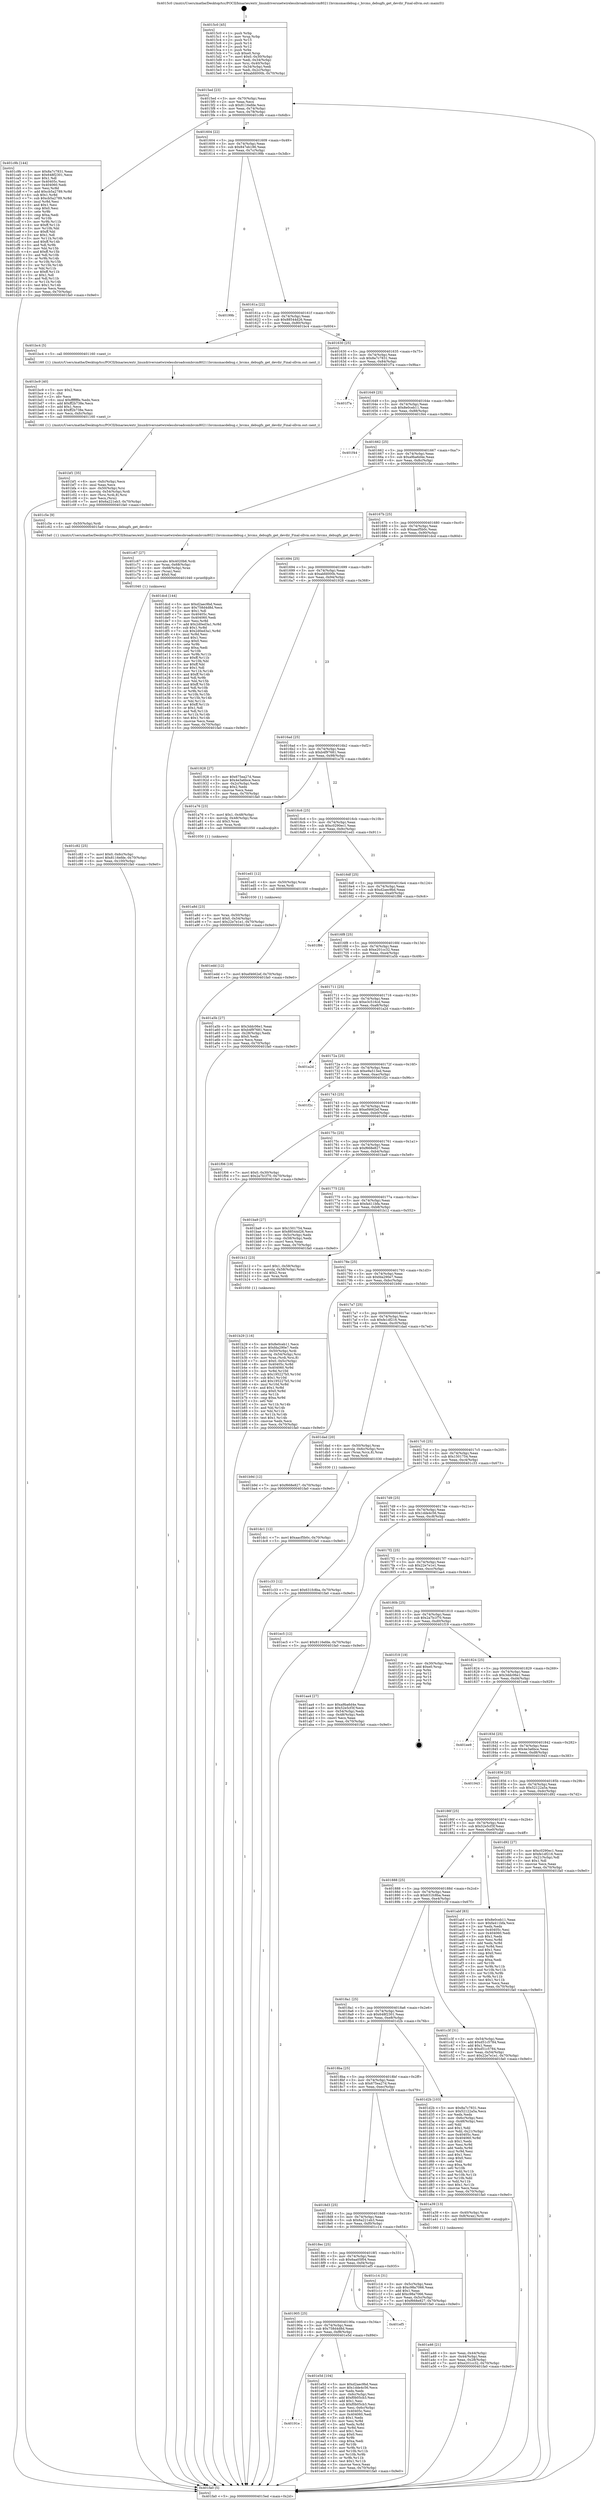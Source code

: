 digraph "0x4015c0" {
  label = "0x4015c0 (/mnt/c/Users/mathe/Desktop/tcc/POCII/binaries/extr_linuxdriversnetwirelessbroadcombrcm80211brcmsmacdebug.c_brcms_debugfs_get_devdir_Final-ollvm.out::main(0))"
  labelloc = "t"
  node[shape=record]

  Entry [label="",width=0.3,height=0.3,shape=circle,fillcolor=black,style=filled]
  "0x4015ed" [label="{
     0x4015ed [23]\l
     | [instrs]\l
     &nbsp;&nbsp;0x4015ed \<+3\>: mov -0x70(%rbp),%eax\l
     &nbsp;&nbsp;0x4015f0 \<+2\>: mov %eax,%ecx\l
     &nbsp;&nbsp;0x4015f2 \<+6\>: sub $0x8116efde,%ecx\l
     &nbsp;&nbsp;0x4015f8 \<+3\>: mov %eax,-0x74(%rbp)\l
     &nbsp;&nbsp;0x4015fb \<+3\>: mov %ecx,-0x78(%rbp)\l
     &nbsp;&nbsp;0x4015fe \<+6\>: je 0000000000401c9b \<main+0x6db\>\l
  }"]
  "0x401c9b" [label="{
     0x401c9b [144]\l
     | [instrs]\l
     &nbsp;&nbsp;0x401c9b \<+5\>: mov $0x8a7c7831,%eax\l
     &nbsp;&nbsp;0x401ca0 \<+5\>: mov $0x648f2301,%ecx\l
     &nbsp;&nbsp;0x401ca5 \<+2\>: mov $0x1,%dl\l
     &nbsp;&nbsp;0x401ca7 \<+7\>: mov 0x40405c,%esi\l
     &nbsp;&nbsp;0x401cae \<+7\>: mov 0x404060,%edi\l
     &nbsp;&nbsp;0x401cb5 \<+3\>: mov %esi,%r8d\l
     &nbsp;&nbsp;0x401cb8 \<+7\>: add $0xcb5a2789,%r8d\l
     &nbsp;&nbsp;0x401cbf \<+4\>: sub $0x1,%r8d\l
     &nbsp;&nbsp;0x401cc3 \<+7\>: sub $0xcb5a2789,%r8d\l
     &nbsp;&nbsp;0x401cca \<+4\>: imul %r8d,%esi\l
     &nbsp;&nbsp;0x401cce \<+3\>: and $0x1,%esi\l
     &nbsp;&nbsp;0x401cd1 \<+3\>: cmp $0x0,%esi\l
     &nbsp;&nbsp;0x401cd4 \<+4\>: sete %r9b\l
     &nbsp;&nbsp;0x401cd8 \<+3\>: cmp $0xa,%edi\l
     &nbsp;&nbsp;0x401cdb \<+4\>: setl %r10b\l
     &nbsp;&nbsp;0x401cdf \<+3\>: mov %r9b,%r11b\l
     &nbsp;&nbsp;0x401ce2 \<+4\>: xor $0xff,%r11b\l
     &nbsp;&nbsp;0x401ce6 \<+3\>: mov %r10b,%bl\l
     &nbsp;&nbsp;0x401ce9 \<+3\>: xor $0xff,%bl\l
     &nbsp;&nbsp;0x401cec \<+3\>: xor $0x1,%dl\l
     &nbsp;&nbsp;0x401cef \<+3\>: mov %r11b,%r14b\l
     &nbsp;&nbsp;0x401cf2 \<+4\>: and $0xff,%r14b\l
     &nbsp;&nbsp;0x401cf6 \<+3\>: and %dl,%r9b\l
     &nbsp;&nbsp;0x401cf9 \<+3\>: mov %bl,%r15b\l
     &nbsp;&nbsp;0x401cfc \<+4\>: and $0xff,%r15b\l
     &nbsp;&nbsp;0x401d00 \<+3\>: and %dl,%r10b\l
     &nbsp;&nbsp;0x401d03 \<+3\>: or %r9b,%r14b\l
     &nbsp;&nbsp;0x401d06 \<+3\>: or %r10b,%r15b\l
     &nbsp;&nbsp;0x401d09 \<+3\>: xor %r15b,%r14b\l
     &nbsp;&nbsp;0x401d0c \<+3\>: or %bl,%r11b\l
     &nbsp;&nbsp;0x401d0f \<+4\>: xor $0xff,%r11b\l
     &nbsp;&nbsp;0x401d13 \<+3\>: or $0x1,%dl\l
     &nbsp;&nbsp;0x401d16 \<+3\>: and %dl,%r11b\l
     &nbsp;&nbsp;0x401d19 \<+3\>: or %r11b,%r14b\l
     &nbsp;&nbsp;0x401d1c \<+4\>: test $0x1,%r14b\l
     &nbsp;&nbsp;0x401d20 \<+3\>: cmovne %ecx,%eax\l
     &nbsp;&nbsp;0x401d23 \<+3\>: mov %eax,-0x70(%rbp)\l
     &nbsp;&nbsp;0x401d26 \<+5\>: jmp 0000000000401fa0 \<main+0x9e0\>\l
  }"]
  "0x401604" [label="{
     0x401604 [22]\l
     | [instrs]\l
     &nbsp;&nbsp;0x401604 \<+5\>: jmp 0000000000401609 \<main+0x49\>\l
     &nbsp;&nbsp;0x401609 \<+3\>: mov -0x74(%rbp),%eax\l
     &nbsp;&nbsp;0x40160c \<+5\>: sub $0x847eb186,%eax\l
     &nbsp;&nbsp;0x401611 \<+3\>: mov %eax,-0x7c(%rbp)\l
     &nbsp;&nbsp;0x401614 \<+6\>: je 000000000040199b \<main+0x3db\>\l
  }"]
  Exit [label="",width=0.3,height=0.3,shape=circle,fillcolor=black,style=filled,peripheries=2]
  "0x40199b" [label="{
     0x40199b\l
  }", style=dashed]
  "0x40161a" [label="{
     0x40161a [22]\l
     | [instrs]\l
     &nbsp;&nbsp;0x40161a \<+5\>: jmp 000000000040161f \<main+0x5f\>\l
     &nbsp;&nbsp;0x40161f \<+3\>: mov -0x74(%rbp),%eax\l
     &nbsp;&nbsp;0x401622 \<+5\>: sub $0x88544d26,%eax\l
     &nbsp;&nbsp;0x401627 \<+3\>: mov %eax,-0x80(%rbp)\l
     &nbsp;&nbsp;0x40162a \<+6\>: je 0000000000401bc4 \<main+0x604\>\l
  }"]
  "0x401edd" [label="{
     0x401edd [12]\l
     | [instrs]\l
     &nbsp;&nbsp;0x401edd \<+7\>: movl $0xef4662ef,-0x70(%rbp)\l
     &nbsp;&nbsp;0x401ee4 \<+5\>: jmp 0000000000401fa0 \<main+0x9e0\>\l
  }"]
  "0x401bc4" [label="{
     0x401bc4 [5]\l
     | [instrs]\l
     &nbsp;&nbsp;0x401bc4 \<+5\>: call 0000000000401160 \<next_i\>\l
     | [calls]\l
     &nbsp;&nbsp;0x401160 \{1\} (/mnt/c/Users/mathe/Desktop/tcc/POCII/binaries/extr_linuxdriversnetwirelessbroadcombrcm80211brcmsmacdebug.c_brcms_debugfs_get_devdir_Final-ollvm.out::next_i)\l
  }"]
  "0x401630" [label="{
     0x401630 [25]\l
     | [instrs]\l
     &nbsp;&nbsp;0x401630 \<+5\>: jmp 0000000000401635 \<main+0x75\>\l
     &nbsp;&nbsp;0x401635 \<+3\>: mov -0x74(%rbp),%eax\l
     &nbsp;&nbsp;0x401638 \<+5\>: sub $0x8a7c7831,%eax\l
     &nbsp;&nbsp;0x40163d \<+6\>: mov %eax,-0x84(%rbp)\l
     &nbsp;&nbsp;0x401643 \<+6\>: je 0000000000401f7a \<main+0x9ba\>\l
  }"]
  "0x40191e" [label="{
     0x40191e\l
  }", style=dashed]
  "0x401f7a" [label="{
     0x401f7a\l
  }", style=dashed]
  "0x401649" [label="{
     0x401649 [25]\l
     | [instrs]\l
     &nbsp;&nbsp;0x401649 \<+5\>: jmp 000000000040164e \<main+0x8e\>\l
     &nbsp;&nbsp;0x40164e \<+3\>: mov -0x74(%rbp),%eax\l
     &nbsp;&nbsp;0x401651 \<+5\>: sub $0x8e0ceb11,%eax\l
     &nbsp;&nbsp;0x401656 \<+6\>: mov %eax,-0x88(%rbp)\l
     &nbsp;&nbsp;0x40165c \<+6\>: je 0000000000401f44 \<main+0x984\>\l
  }"]
  "0x401e5d" [label="{
     0x401e5d [104]\l
     | [instrs]\l
     &nbsp;&nbsp;0x401e5d \<+5\>: mov $0xd2aec9bd,%eax\l
     &nbsp;&nbsp;0x401e62 \<+5\>: mov $0x1dde4c56,%ecx\l
     &nbsp;&nbsp;0x401e67 \<+2\>: xor %edx,%edx\l
     &nbsp;&nbsp;0x401e69 \<+3\>: mov -0x6c(%rbp),%esi\l
     &nbsp;&nbsp;0x401e6c \<+6\>: add $0xf0b05cb3,%esi\l
     &nbsp;&nbsp;0x401e72 \<+3\>: add $0x1,%esi\l
     &nbsp;&nbsp;0x401e75 \<+6\>: sub $0xf0b05cb3,%esi\l
     &nbsp;&nbsp;0x401e7b \<+3\>: mov %esi,-0x6c(%rbp)\l
     &nbsp;&nbsp;0x401e7e \<+7\>: mov 0x40405c,%esi\l
     &nbsp;&nbsp;0x401e85 \<+7\>: mov 0x404060,%edi\l
     &nbsp;&nbsp;0x401e8c \<+3\>: sub $0x1,%edx\l
     &nbsp;&nbsp;0x401e8f \<+3\>: mov %esi,%r8d\l
     &nbsp;&nbsp;0x401e92 \<+3\>: add %edx,%r8d\l
     &nbsp;&nbsp;0x401e95 \<+4\>: imul %r8d,%esi\l
     &nbsp;&nbsp;0x401e99 \<+3\>: and $0x1,%esi\l
     &nbsp;&nbsp;0x401e9c \<+3\>: cmp $0x0,%esi\l
     &nbsp;&nbsp;0x401e9f \<+4\>: sete %r9b\l
     &nbsp;&nbsp;0x401ea3 \<+3\>: cmp $0xa,%edi\l
     &nbsp;&nbsp;0x401ea6 \<+4\>: setl %r10b\l
     &nbsp;&nbsp;0x401eaa \<+3\>: mov %r9b,%r11b\l
     &nbsp;&nbsp;0x401ead \<+3\>: and %r10b,%r11b\l
     &nbsp;&nbsp;0x401eb0 \<+3\>: xor %r10b,%r9b\l
     &nbsp;&nbsp;0x401eb3 \<+3\>: or %r9b,%r11b\l
     &nbsp;&nbsp;0x401eb6 \<+4\>: test $0x1,%r11b\l
     &nbsp;&nbsp;0x401eba \<+3\>: cmovne %ecx,%eax\l
     &nbsp;&nbsp;0x401ebd \<+3\>: mov %eax,-0x70(%rbp)\l
     &nbsp;&nbsp;0x401ec0 \<+5\>: jmp 0000000000401fa0 \<main+0x9e0\>\l
  }"]
  "0x401f44" [label="{
     0x401f44\l
  }", style=dashed]
  "0x401662" [label="{
     0x401662 [25]\l
     | [instrs]\l
     &nbsp;&nbsp;0x401662 \<+5\>: jmp 0000000000401667 \<main+0xa7\>\l
     &nbsp;&nbsp;0x401667 \<+3\>: mov -0x74(%rbp),%eax\l
     &nbsp;&nbsp;0x40166a \<+5\>: sub $0xa9ba6d4e,%eax\l
     &nbsp;&nbsp;0x40166f \<+6\>: mov %eax,-0x8c(%rbp)\l
     &nbsp;&nbsp;0x401675 \<+6\>: je 0000000000401c5e \<main+0x69e\>\l
  }"]
  "0x401905" [label="{
     0x401905 [25]\l
     | [instrs]\l
     &nbsp;&nbsp;0x401905 \<+5\>: jmp 000000000040190a \<main+0x34a\>\l
     &nbsp;&nbsp;0x40190a \<+3\>: mov -0x74(%rbp),%eax\l
     &nbsp;&nbsp;0x40190d \<+5\>: sub $0x758d4d8d,%eax\l
     &nbsp;&nbsp;0x401912 \<+6\>: mov %eax,-0xf8(%rbp)\l
     &nbsp;&nbsp;0x401918 \<+6\>: je 0000000000401e5d \<main+0x89d\>\l
  }"]
  "0x401c5e" [label="{
     0x401c5e [9]\l
     | [instrs]\l
     &nbsp;&nbsp;0x401c5e \<+4\>: mov -0x50(%rbp),%rdi\l
     &nbsp;&nbsp;0x401c62 \<+5\>: call 00000000004015a0 \<brcms_debugfs_get_devdir\>\l
     | [calls]\l
     &nbsp;&nbsp;0x4015a0 \{1\} (/mnt/c/Users/mathe/Desktop/tcc/POCII/binaries/extr_linuxdriversnetwirelessbroadcombrcm80211brcmsmacdebug.c_brcms_debugfs_get_devdir_Final-ollvm.out::brcms_debugfs_get_devdir)\l
  }"]
  "0x40167b" [label="{
     0x40167b [25]\l
     | [instrs]\l
     &nbsp;&nbsp;0x40167b \<+5\>: jmp 0000000000401680 \<main+0xc0\>\l
     &nbsp;&nbsp;0x401680 \<+3\>: mov -0x74(%rbp),%eax\l
     &nbsp;&nbsp;0x401683 \<+5\>: sub $0xaacf5b0c,%eax\l
     &nbsp;&nbsp;0x401688 \<+6\>: mov %eax,-0x90(%rbp)\l
     &nbsp;&nbsp;0x40168e \<+6\>: je 0000000000401dcd \<main+0x80d\>\l
  }"]
  "0x401ef5" [label="{
     0x401ef5\l
  }", style=dashed]
  "0x401dcd" [label="{
     0x401dcd [144]\l
     | [instrs]\l
     &nbsp;&nbsp;0x401dcd \<+5\>: mov $0xd2aec9bd,%eax\l
     &nbsp;&nbsp;0x401dd2 \<+5\>: mov $0x758d4d8d,%ecx\l
     &nbsp;&nbsp;0x401dd7 \<+2\>: mov $0x1,%dl\l
     &nbsp;&nbsp;0x401dd9 \<+7\>: mov 0x40405c,%esi\l
     &nbsp;&nbsp;0x401de0 \<+7\>: mov 0x404060,%edi\l
     &nbsp;&nbsp;0x401de7 \<+3\>: mov %esi,%r8d\l
     &nbsp;&nbsp;0x401dea \<+7\>: add $0x2d0ed3a1,%r8d\l
     &nbsp;&nbsp;0x401df1 \<+4\>: sub $0x1,%r8d\l
     &nbsp;&nbsp;0x401df5 \<+7\>: sub $0x2d0ed3a1,%r8d\l
     &nbsp;&nbsp;0x401dfc \<+4\>: imul %r8d,%esi\l
     &nbsp;&nbsp;0x401e00 \<+3\>: and $0x1,%esi\l
     &nbsp;&nbsp;0x401e03 \<+3\>: cmp $0x0,%esi\l
     &nbsp;&nbsp;0x401e06 \<+4\>: sete %r9b\l
     &nbsp;&nbsp;0x401e0a \<+3\>: cmp $0xa,%edi\l
     &nbsp;&nbsp;0x401e0d \<+4\>: setl %r10b\l
     &nbsp;&nbsp;0x401e11 \<+3\>: mov %r9b,%r11b\l
     &nbsp;&nbsp;0x401e14 \<+4\>: xor $0xff,%r11b\l
     &nbsp;&nbsp;0x401e18 \<+3\>: mov %r10b,%bl\l
     &nbsp;&nbsp;0x401e1b \<+3\>: xor $0xff,%bl\l
     &nbsp;&nbsp;0x401e1e \<+3\>: xor $0x1,%dl\l
     &nbsp;&nbsp;0x401e21 \<+3\>: mov %r11b,%r14b\l
     &nbsp;&nbsp;0x401e24 \<+4\>: and $0xff,%r14b\l
     &nbsp;&nbsp;0x401e28 \<+3\>: and %dl,%r9b\l
     &nbsp;&nbsp;0x401e2b \<+3\>: mov %bl,%r15b\l
     &nbsp;&nbsp;0x401e2e \<+4\>: and $0xff,%r15b\l
     &nbsp;&nbsp;0x401e32 \<+3\>: and %dl,%r10b\l
     &nbsp;&nbsp;0x401e35 \<+3\>: or %r9b,%r14b\l
     &nbsp;&nbsp;0x401e38 \<+3\>: or %r10b,%r15b\l
     &nbsp;&nbsp;0x401e3b \<+3\>: xor %r15b,%r14b\l
     &nbsp;&nbsp;0x401e3e \<+3\>: or %bl,%r11b\l
     &nbsp;&nbsp;0x401e41 \<+4\>: xor $0xff,%r11b\l
     &nbsp;&nbsp;0x401e45 \<+3\>: or $0x1,%dl\l
     &nbsp;&nbsp;0x401e48 \<+3\>: and %dl,%r11b\l
     &nbsp;&nbsp;0x401e4b \<+3\>: or %r11b,%r14b\l
     &nbsp;&nbsp;0x401e4e \<+4\>: test $0x1,%r14b\l
     &nbsp;&nbsp;0x401e52 \<+3\>: cmovne %ecx,%eax\l
     &nbsp;&nbsp;0x401e55 \<+3\>: mov %eax,-0x70(%rbp)\l
     &nbsp;&nbsp;0x401e58 \<+5\>: jmp 0000000000401fa0 \<main+0x9e0\>\l
  }"]
  "0x401694" [label="{
     0x401694 [25]\l
     | [instrs]\l
     &nbsp;&nbsp;0x401694 \<+5\>: jmp 0000000000401699 \<main+0xd9\>\l
     &nbsp;&nbsp;0x401699 \<+3\>: mov -0x74(%rbp),%eax\l
     &nbsp;&nbsp;0x40169c \<+5\>: sub $0xabfd000b,%eax\l
     &nbsp;&nbsp;0x4016a1 \<+6\>: mov %eax,-0x94(%rbp)\l
     &nbsp;&nbsp;0x4016a7 \<+6\>: je 0000000000401928 \<main+0x368\>\l
  }"]
  "0x401dc1" [label="{
     0x401dc1 [12]\l
     | [instrs]\l
     &nbsp;&nbsp;0x401dc1 \<+7\>: movl $0xaacf5b0c,-0x70(%rbp)\l
     &nbsp;&nbsp;0x401dc8 \<+5\>: jmp 0000000000401fa0 \<main+0x9e0\>\l
  }"]
  "0x401928" [label="{
     0x401928 [27]\l
     | [instrs]\l
     &nbsp;&nbsp;0x401928 \<+5\>: mov $0x675ea27d,%eax\l
     &nbsp;&nbsp;0x40192d \<+5\>: mov $0x4e3a6bce,%ecx\l
     &nbsp;&nbsp;0x401932 \<+3\>: mov -0x2c(%rbp),%edx\l
     &nbsp;&nbsp;0x401935 \<+3\>: cmp $0x2,%edx\l
     &nbsp;&nbsp;0x401938 \<+3\>: cmovne %ecx,%eax\l
     &nbsp;&nbsp;0x40193b \<+3\>: mov %eax,-0x70(%rbp)\l
     &nbsp;&nbsp;0x40193e \<+5\>: jmp 0000000000401fa0 \<main+0x9e0\>\l
  }"]
  "0x4016ad" [label="{
     0x4016ad [25]\l
     | [instrs]\l
     &nbsp;&nbsp;0x4016ad \<+5\>: jmp 00000000004016b2 \<main+0xf2\>\l
     &nbsp;&nbsp;0x4016b2 \<+3\>: mov -0x74(%rbp),%eax\l
     &nbsp;&nbsp;0x4016b5 \<+5\>: sub $0xb4f97681,%eax\l
     &nbsp;&nbsp;0x4016ba \<+6\>: mov %eax,-0x98(%rbp)\l
     &nbsp;&nbsp;0x4016c0 \<+6\>: je 0000000000401a76 \<main+0x4b6\>\l
  }"]
  "0x401fa0" [label="{
     0x401fa0 [5]\l
     | [instrs]\l
     &nbsp;&nbsp;0x401fa0 \<+5\>: jmp 00000000004015ed \<main+0x2d\>\l
  }"]
  "0x4015c0" [label="{
     0x4015c0 [45]\l
     | [instrs]\l
     &nbsp;&nbsp;0x4015c0 \<+1\>: push %rbp\l
     &nbsp;&nbsp;0x4015c1 \<+3\>: mov %rsp,%rbp\l
     &nbsp;&nbsp;0x4015c4 \<+2\>: push %r15\l
     &nbsp;&nbsp;0x4015c6 \<+2\>: push %r14\l
     &nbsp;&nbsp;0x4015c8 \<+2\>: push %r12\l
     &nbsp;&nbsp;0x4015ca \<+1\>: push %rbx\l
     &nbsp;&nbsp;0x4015cb \<+7\>: sub $0xe0,%rsp\l
     &nbsp;&nbsp;0x4015d2 \<+7\>: movl $0x0,-0x30(%rbp)\l
     &nbsp;&nbsp;0x4015d9 \<+3\>: mov %edi,-0x34(%rbp)\l
     &nbsp;&nbsp;0x4015dc \<+4\>: mov %rsi,-0x40(%rbp)\l
     &nbsp;&nbsp;0x4015e0 \<+3\>: mov -0x34(%rbp),%edi\l
     &nbsp;&nbsp;0x4015e3 \<+3\>: mov %edi,-0x2c(%rbp)\l
     &nbsp;&nbsp;0x4015e6 \<+7\>: movl $0xabfd000b,-0x70(%rbp)\l
  }"]
  "0x401c82" [label="{
     0x401c82 [25]\l
     | [instrs]\l
     &nbsp;&nbsp;0x401c82 \<+7\>: movl $0x0,-0x6c(%rbp)\l
     &nbsp;&nbsp;0x401c89 \<+7\>: movl $0x8116efde,-0x70(%rbp)\l
     &nbsp;&nbsp;0x401c90 \<+6\>: mov %eax,-0x100(%rbp)\l
     &nbsp;&nbsp;0x401c96 \<+5\>: jmp 0000000000401fa0 \<main+0x9e0\>\l
  }"]
  "0x401a76" [label="{
     0x401a76 [23]\l
     | [instrs]\l
     &nbsp;&nbsp;0x401a76 \<+7\>: movl $0x1,-0x48(%rbp)\l
     &nbsp;&nbsp;0x401a7d \<+4\>: movslq -0x48(%rbp),%rax\l
     &nbsp;&nbsp;0x401a81 \<+4\>: shl $0x3,%rax\l
     &nbsp;&nbsp;0x401a85 \<+3\>: mov %rax,%rdi\l
     &nbsp;&nbsp;0x401a88 \<+5\>: call 0000000000401050 \<malloc@plt\>\l
     | [calls]\l
     &nbsp;&nbsp;0x401050 \{1\} (unknown)\l
  }"]
  "0x4016c6" [label="{
     0x4016c6 [25]\l
     | [instrs]\l
     &nbsp;&nbsp;0x4016c6 \<+5\>: jmp 00000000004016cb \<main+0x10b\>\l
     &nbsp;&nbsp;0x4016cb \<+3\>: mov -0x74(%rbp),%eax\l
     &nbsp;&nbsp;0x4016ce \<+5\>: sub $0xc0290ec1,%eax\l
     &nbsp;&nbsp;0x4016d3 \<+6\>: mov %eax,-0x9c(%rbp)\l
     &nbsp;&nbsp;0x4016d9 \<+6\>: je 0000000000401ed1 \<main+0x911\>\l
  }"]
  "0x401c67" [label="{
     0x401c67 [27]\l
     | [instrs]\l
     &nbsp;&nbsp;0x401c67 \<+10\>: movabs $0x4020b6,%rdi\l
     &nbsp;&nbsp;0x401c71 \<+4\>: mov %rax,-0x68(%rbp)\l
     &nbsp;&nbsp;0x401c75 \<+4\>: mov -0x68(%rbp),%rax\l
     &nbsp;&nbsp;0x401c79 \<+2\>: mov (%rax),%esi\l
     &nbsp;&nbsp;0x401c7b \<+2\>: mov $0x0,%al\l
     &nbsp;&nbsp;0x401c7d \<+5\>: call 0000000000401040 \<printf@plt\>\l
     | [calls]\l
     &nbsp;&nbsp;0x401040 \{1\} (unknown)\l
  }"]
  "0x401ed1" [label="{
     0x401ed1 [12]\l
     | [instrs]\l
     &nbsp;&nbsp;0x401ed1 \<+4\>: mov -0x50(%rbp),%rax\l
     &nbsp;&nbsp;0x401ed5 \<+3\>: mov %rax,%rdi\l
     &nbsp;&nbsp;0x401ed8 \<+5\>: call 0000000000401030 \<free@plt\>\l
     | [calls]\l
     &nbsp;&nbsp;0x401030 \{1\} (unknown)\l
  }"]
  "0x4016df" [label="{
     0x4016df [25]\l
     | [instrs]\l
     &nbsp;&nbsp;0x4016df \<+5\>: jmp 00000000004016e4 \<main+0x124\>\l
     &nbsp;&nbsp;0x4016e4 \<+3\>: mov -0x74(%rbp),%eax\l
     &nbsp;&nbsp;0x4016e7 \<+5\>: sub $0xd2aec9bd,%eax\l
     &nbsp;&nbsp;0x4016ec \<+6\>: mov %eax,-0xa0(%rbp)\l
     &nbsp;&nbsp;0x4016f2 \<+6\>: je 0000000000401f86 \<main+0x9c6\>\l
  }"]
  "0x4018ec" [label="{
     0x4018ec [25]\l
     | [instrs]\l
     &nbsp;&nbsp;0x4018ec \<+5\>: jmp 00000000004018f1 \<main+0x331\>\l
     &nbsp;&nbsp;0x4018f1 \<+3\>: mov -0x74(%rbp),%eax\l
     &nbsp;&nbsp;0x4018f4 \<+5\>: sub $0x6aa05f04,%eax\l
     &nbsp;&nbsp;0x4018f9 \<+6\>: mov %eax,-0xf4(%rbp)\l
     &nbsp;&nbsp;0x4018ff \<+6\>: je 0000000000401ef5 \<main+0x935\>\l
  }"]
  "0x401f86" [label="{
     0x401f86\l
  }", style=dashed]
  "0x4016f8" [label="{
     0x4016f8 [25]\l
     | [instrs]\l
     &nbsp;&nbsp;0x4016f8 \<+5\>: jmp 00000000004016fd \<main+0x13d\>\l
     &nbsp;&nbsp;0x4016fd \<+3\>: mov -0x74(%rbp),%eax\l
     &nbsp;&nbsp;0x401700 \<+5\>: sub $0xe201cc32,%eax\l
     &nbsp;&nbsp;0x401705 \<+6\>: mov %eax,-0xa4(%rbp)\l
     &nbsp;&nbsp;0x40170b \<+6\>: je 0000000000401a5b \<main+0x49b\>\l
  }"]
  "0x401c14" [label="{
     0x401c14 [31]\l
     | [instrs]\l
     &nbsp;&nbsp;0x401c14 \<+3\>: mov -0x5c(%rbp),%eax\l
     &nbsp;&nbsp;0x401c17 \<+5\>: sub $0xc98a7066,%eax\l
     &nbsp;&nbsp;0x401c1c \<+3\>: add $0x1,%eax\l
     &nbsp;&nbsp;0x401c1f \<+5\>: add $0xc98a7066,%eax\l
     &nbsp;&nbsp;0x401c24 \<+3\>: mov %eax,-0x5c(%rbp)\l
     &nbsp;&nbsp;0x401c27 \<+7\>: movl $0xf668e827,-0x70(%rbp)\l
     &nbsp;&nbsp;0x401c2e \<+5\>: jmp 0000000000401fa0 \<main+0x9e0\>\l
  }"]
  "0x401a5b" [label="{
     0x401a5b [27]\l
     | [instrs]\l
     &nbsp;&nbsp;0x401a5b \<+5\>: mov $0x3ddc06e1,%eax\l
     &nbsp;&nbsp;0x401a60 \<+5\>: mov $0xb4f97681,%ecx\l
     &nbsp;&nbsp;0x401a65 \<+3\>: mov -0x28(%rbp),%edx\l
     &nbsp;&nbsp;0x401a68 \<+3\>: cmp $0x0,%edx\l
     &nbsp;&nbsp;0x401a6b \<+3\>: cmove %ecx,%eax\l
     &nbsp;&nbsp;0x401a6e \<+3\>: mov %eax,-0x70(%rbp)\l
     &nbsp;&nbsp;0x401a71 \<+5\>: jmp 0000000000401fa0 \<main+0x9e0\>\l
  }"]
  "0x401711" [label="{
     0x401711 [25]\l
     | [instrs]\l
     &nbsp;&nbsp;0x401711 \<+5\>: jmp 0000000000401716 \<main+0x156\>\l
     &nbsp;&nbsp;0x401716 \<+3\>: mov -0x74(%rbp),%eax\l
     &nbsp;&nbsp;0x401719 \<+5\>: sub $0xe3c516cd,%eax\l
     &nbsp;&nbsp;0x40171e \<+6\>: mov %eax,-0xa8(%rbp)\l
     &nbsp;&nbsp;0x401724 \<+6\>: je 0000000000401a2d \<main+0x46d\>\l
  }"]
  "0x401bf1" [label="{
     0x401bf1 [35]\l
     | [instrs]\l
     &nbsp;&nbsp;0x401bf1 \<+6\>: mov -0xfc(%rbp),%ecx\l
     &nbsp;&nbsp;0x401bf7 \<+3\>: imul %eax,%ecx\l
     &nbsp;&nbsp;0x401bfa \<+4\>: mov -0x50(%rbp),%rsi\l
     &nbsp;&nbsp;0x401bfe \<+4\>: movslq -0x54(%rbp),%rdi\l
     &nbsp;&nbsp;0x401c02 \<+4\>: mov (%rsi,%rdi,8),%rsi\l
     &nbsp;&nbsp;0x401c06 \<+2\>: mov %ecx,(%rsi)\l
     &nbsp;&nbsp;0x401c08 \<+7\>: movl $0x6a221eb3,-0x70(%rbp)\l
     &nbsp;&nbsp;0x401c0f \<+5\>: jmp 0000000000401fa0 \<main+0x9e0\>\l
  }"]
  "0x401a2d" [label="{
     0x401a2d\l
  }", style=dashed]
  "0x40172a" [label="{
     0x40172a [25]\l
     | [instrs]\l
     &nbsp;&nbsp;0x40172a \<+5\>: jmp 000000000040172f \<main+0x16f\>\l
     &nbsp;&nbsp;0x40172f \<+3\>: mov -0x74(%rbp),%eax\l
     &nbsp;&nbsp;0x401732 \<+5\>: sub $0xe9a513ed,%eax\l
     &nbsp;&nbsp;0x401737 \<+6\>: mov %eax,-0xac(%rbp)\l
     &nbsp;&nbsp;0x40173d \<+6\>: je 0000000000401f2c \<main+0x96c\>\l
  }"]
  "0x401bc9" [label="{
     0x401bc9 [40]\l
     | [instrs]\l
     &nbsp;&nbsp;0x401bc9 \<+5\>: mov $0x2,%ecx\l
     &nbsp;&nbsp;0x401bce \<+1\>: cltd\l
     &nbsp;&nbsp;0x401bcf \<+2\>: idiv %ecx\l
     &nbsp;&nbsp;0x401bd1 \<+6\>: imul $0xfffffffe,%edx,%ecx\l
     &nbsp;&nbsp;0x401bd7 \<+6\>: add $0xff2b738e,%ecx\l
     &nbsp;&nbsp;0x401bdd \<+3\>: add $0x1,%ecx\l
     &nbsp;&nbsp;0x401be0 \<+6\>: sub $0xff2b738e,%ecx\l
     &nbsp;&nbsp;0x401be6 \<+6\>: mov %ecx,-0xfc(%rbp)\l
     &nbsp;&nbsp;0x401bec \<+5\>: call 0000000000401160 \<next_i\>\l
     | [calls]\l
     &nbsp;&nbsp;0x401160 \{1\} (/mnt/c/Users/mathe/Desktop/tcc/POCII/binaries/extr_linuxdriversnetwirelessbroadcombrcm80211brcmsmacdebug.c_brcms_debugfs_get_devdir_Final-ollvm.out::next_i)\l
  }"]
  "0x401f2c" [label="{
     0x401f2c\l
  }", style=dashed]
  "0x401743" [label="{
     0x401743 [25]\l
     | [instrs]\l
     &nbsp;&nbsp;0x401743 \<+5\>: jmp 0000000000401748 \<main+0x188\>\l
     &nbsp;&nbsp;0x401748 \<+3\>: mov -0x74(%rbp),%eax\l
     &nbsp;&nbsp;0x40174b \<+5\>: sub $0xef4662ef,%eax\l
     &nbsp;&nbsp;0x401750 \<+6\>: mov %eax,-0xb0(%rbp)\l
     &nbsp;&nbsp;0x401756 \<+6\>: je 0000000000401f06 \<main+0x946\>\l
  }"]
  "0x401b29" [label="{
     0x401b29 [116]\l
     | [instrs]\l
     &nbsp;&nbsp;0x401b29 \<+5\>: mov $0x8e0ceb11,%ecx\l
     &nbsp;&nbsp;0x401b2e \<+5\>: mov $0xfda290e7,%edx\l
     &nbsp;&nbsp;0x401b33 \<+4\>: mov -0x50(%rbp),%rdi\l
     &nbsp;&nbsp;0x401b37 \<+4\>: movslq -0x54(%rbp),%rsi\l
     &nbsp;&nbsp;0x401b3b \<+4\>: mov %rax,(%rdi,%rsi,8)\l
     &nbsp;&nbsp;0x401b3f \<+7\>: movl $0x0,-0x5c(%rbp)\l
     &nbsp;&nbsp;0x401b46 \<+8\>: mov 0x40405c,%r8d\l
     &nbsp;&nbsp;0x401b4e \<+8\>: mov 0x404060,%r9d\l
     &nbsp;&nbsp;0x401b56 \<+3\>: mov %r8d,%r10d\l
     &nbsp;&nbsp;0x401b59 \<+7\>: sub $0x195227b5,%r10d\l
     &nbsp;&nbsp;0x401b60 \<+4\>: sub $0x1,%r10d\l
     &nbsp;&nbsp;0x401b64 \<+7\>: add $0x195227b5,%r10d\l
     &nbsp;&nbsp;0x401b6b \<+4\>: imul %r10d,%r8d\l
     &nbsp;&nbsp;0x401b6f \<+4\>: and $0x1,%r8d\l
     &nbsp;&nbsp;0x401b73 \<+4\>: cmp $0x0,%r8d\l
     &nbsp;&nbsp;0x401b77 \<+4\>: sete %r11b\l
     &nbsp;&nbsp;0x401b7b \<+4\>: cmp $0xa,%r9d\l
     &nbsp;&nbsp;0x401b7f \<+3\>: setl %bl\l
     &nbsp;&nbsp;0x401b82 \<+3\>: mov %r11b,%r14b\l
     &nbsp;&nbsp;0x401b85 \<+3\>: and %bl,%r14b\l
     &nbsp;&nbsp;0x401b88 \<+3\>: xor %bl,%r11b\l
     &nbsp;&nbsp;0x401b8b \<+3\>: or %r11b,%r14b\l
     &nbsp;&nbsp;0x401b8e \<+4\>: test $0x1,%r14b\l
     &nbsp;&nbsp;0x401b92 \<+3\>: cmovne %edx,%ecx\l
     &nbsp;&nbsp;0x401b95 \<+3\>: mov %ecx,-0x70(%rbp)\l
     &nbsp;&nbsp;0x401b98 \<+5\>: jmp 0000000000401fa0 \<main+0x9e0\>\l
  }"]
  "0x401f06" [label="{
     0x401f06 [19]\l
     | [instrs]\l
     &nbsp;&nbsp;0x401f06 \<+7\>: movl $0x0,-0x30(%rbp)\l
     &nbsp;&nbsp;0x401f0d \<+7\>: movl $0x2a7b1f70,-0x70(%rbp)\l
     &nbsp;&nbsp;0x401f14 \<+5\>: jmp 0000000000401fa0 \<main+0x9e0\>\l
  }"]
  "0x40175c" [label="{
     0x40175c [25]\l
     | [instrs]\l
     &nbsp;&nbsp;0x40175c \<+5\>: jmp 0000000000401761 \<main+0x1a1\>\l
     &nbsp;&nbsp;0x401761 \<+3\>: mov -0x74(%rbp),%eax\l
     &nbsp;&nbsp;0x401764 \<+5\>: sub $0xf668e827,%eax\l
     &nbsp;&nbsp;0x401769 \<+6\>: mov %eax,-0xb4(%rbp)\l
     &nbsp;&nbsp;0x40176f \<+6\>: je 0000000000401ba9 \<main+0x5e9\>\l
  }"]
  "0x401a8d" [label="{
     0x401a8d [23]\l
     | [instrs]\l
     &nbsp;&nbsp;0x401a8d \<+4\>: mov %rax,-0x50(%rbp)\l
     &nbsp;&nbsp;0x401a91 \<+7\>: movl $0x0,-0x54(%rbp)\l
     &nbsp;&nbsp;0x401a98 \<+7\>: movl $0x22e7e1e1,-0x70(%rbp)\l
     &nbsp;&nbsp;0x401a9f \<+5\>: jmp 0000000000401fa0 \<main+0x9e0\>\l
  }"]
  "0x401ba9" [label="{
     0x401ba9 [27]\l
     | [instrs]\l
     &nbsp;&nbsp;0x401ba9 \<+5\>: mov $0x1501754,%eax\l
     &nbsp;&nbsp;0x401bae \<+5\>: mov $0x88544d26,%ecx\l
     &nbsp;&nbsp;0x401bb3 \<+3\>: mov -0x5c(%rbp),%edx\l
     &nbsp;&nbsp;0x401bb6 \<+3\>: cmp -0x58(%rbp),%edx\l
     &nbsp;&nbsp;0x401bb9 \<+3\>: cmovl %ecx,%eax\l
     &nbsp;&nbsp;0x401bbc \<+3\>: mov %eax,-0x70(%rbp)\l
     &nbsp;&nbsp;0x401bbf \<+5\>: jmp 0000000000401fa0 \<main+0x9e0\>\l
  }"]
  "0x401775" [label="{
     0x401775 [25]\l
     | [instrs]\l
     &nbsp;&nbsp;0x401775 \<+5\>: jmp 000000000040177a \<main+0x1ba\>\l
     &nbsp;&nbsp;0x40177a \<+3\>: mov -0x74(%rbp),%eax\l
     &nbsp;&nbsp;0x40177d \<+5\>: sub $0xfa411bfa,%eax\l
     &nbsp;&nbsp;0x401782 \<+6\>: mov %eax,-0xb8(%rbp)\l
     &nbsp;&nbsp;0x401788 \<+6\>: je 0000000000401b12 \<main+0x552\>\l
  }"]
  "0x401a46" [label="{
     0x401a46 [21]\l
     | [instrs]\l
     &nbsp;&nbsp;0x401a46 \<+3\>: mov %eax,-0x44(%rbp)\l
     &nbsp;&nbsp;0x401a49 \<+3\>: mov -0x44(%rbp),%eax\l
     &nbsp;&nbsp;0x401a4c \<+3\>: mov %eax,-0x28(%rbp)\l
     &nbsp;&nbsp;0x401a4f \<+7\>: movl $0xe201cc32,-0x70(%rbp)\l
     &nbsp;&nbsp;0x401a56 \<+5\>: jmp 0000000000401fa0 \<main+0x9e0\>\l
  }"]
  "0x401b12" [label="{
     0x401b12 [23]\l
     | [instrs]\l
     &nbsp;&nbsp;0x401b12 \<+7\>: movl $0x1,-0x58(%rbp)\l
     &nbsp;&nbsp;0x401b19 \<+4\>: movslq -0x58(%rbp),%rax\l
     &nbsp;&nbsp;0x401b1d \<+4\>: shl $0x2,%rax\l
     &nbsp;&nbsp;0x401b21 \<+3\>: mov %rax,%rdi\l
     &nbsp;&nbsp;0x401b24 \<+5\>: call 0000000000401050 \<malloc@plt\>\l
     | [calls]\l
     &nbsp;&nbsp;0x401050 \{1\} (unknown)\l
  }"]
  "0x40178e" [label="{
     0x40178e [25]\l
     | [instrs]\l
     &nbsp;&nbsp;0x40178e \<+5\>: jmp 0000000000401793 \<main+0x1d3\>\l
     &nbsp;&nbsp;0x401793 \<+3\>: mov -0x74(%rbp),%eax\l
     &nbsp;&nbsp;0x401796 \<+5\>: sub $0xfda290e7,%eax\l
     &nbsp;&nbsp;0x40179b \<+6\>: mov %eax,-0xbc(%rbp)\l
     &nbsp;&nbsp;0x4017a1 \<+6\>: je 0000000000401b9d \<main+0x5dd\>\l
  }"]
  "0x4018d3" [label="{
     0x4018d3 [25]\l
     | [instrs]\l
     &nbsp;&nbsp;0x4018d3 \<+5\>: jmp 00000000004018d8 \<main+0x318\>\l
     &nbsp;&nbsp;0x4018d8 \<+3\>: mov -0x74(%rbp),%eax\l
     &nbsp;&nbsp;0x4018db \<+5\>: sub $0x6a221eb3,%eax\l
     &nbsp;&nbsp;0x4018e0 \<+6\>: mov %eax,-0xf0(%rbp)\l
     &nbsp;&nbsp;0x4018e6 \<+6\>: je 0000000000401c14 \<main+0x654\>\l
  }"]
  "0x401b9d" [label="{
     0x401b9d [12]\l
     | [instrs]\l
     &nbsp;&nbsp;0x401b9d \<+7\>: movl $0xf668e827,-0x70(%rbp)\l
     &nbsp;&nbsp;0x401ba4 \<+5\>: jmp 0000000000401fa0 \<main+0x9e0\>\l
  }"]
  "0x4017a7" [label="{
     0x4017a7 [25]\l
     | [instrs]\l
     &nbsp;&nbsp;0x4017a7 \<+5\>: jmp 00000000004017ac \<main+0x1ec\>\l
     &nbsp;&nbsp;0x4017ac \<+3\>: mov -0x74(%rbp),%eax\l
     &nbsp;&nbsp;0x4017af \<+5\>: sub $0xfe1df216,%eax\l
     &nbsp;&nbsp;0x4017b4 \<+6\>: mov %eax,-0xc0(%rbp)\l
     &nbsp;&nbsp;0x4017ba \<+6\>: je 0000000000401dad \<main+0x7ed\>\l
  }"]
  "0x401a39" [label="{
     0x401a39 [13]\l
     | [instrs]\l
     &nbsp;&nbsp;0x401a39 \<+4\>: mov -0x40(%rbp),%rax\l
     &nbsp;&nbsp;0x401a3d \<+4\>: mov 0x8(%rax),%rdi\l
     &nbsp;&nbsp;0x401a41 \<+5\>: call 0000000000401060 \<atoi@plt\>\l
     | [calls]\l
     &nbsp;&nbsp;0x401060 \{1\} (unknown)\l
  }"]
  "0x401dad" [label="{
     0x401dad [20]\l
     | [instrs]\l
     &nbsp;&nbsp;0x401dad \<+4\>: mov -0x50(%rbp),%rax\l
     &nbsp;&nbsp;0x401db1 \<+4\>: movslq -0x6c(%rbp),%rcx\l
     &nbsp;&nbsp;0x401db5 \<+4\>: mov (%rax,%rcx,8),%rax\l
     &nbsp;&nbsp;0x401db9 \<+3\>: mov %rax,%rdi\l
     &nbsp;&nbsp;0x401dbc \<+5\>: call 0000000000401030 \<free@plt\>\l
     | [calls]\l
     &nbsp;&nbsp;0x401030 \{1\} (unknown)\l
  }"]
  "0x4017c0" [label="{
     0x4017c0 [25]\l
     | [instrs]\l
     &nbsp;&nbsp;0x4017c0 \<+5\>: jmp 00000000004017c5 \<main+0x205\>\l
     &nbsp;&nbsp;0x4017c5 \<+3\>: mov -0x74(%rbp),%eax\l
     &nbsp;&nbsp;0x4017c8 \<+5\>: sub $0x1501754,%eax\l
     &nbsp;&nbsp;0x4017cd \<+6\>: mov %eax,-0xc4(%rbp)\l
     &nbsp;&nbsp;0x4017d3 \<+6\>: je 0000000000401c33 \<main+0x673\>\l
  }"]
  "0x4018ba" [label="{
     0x4018ba [25]\l
     | [instrs]\l
     &nbsp;&nbsp;0x4018ba \<+5\>: jmp 00000000004018bf \<main+0x2ff\>\l
     &nbsp;&nbsp;0x4018bf \<+3\>: mov -0x74(%rbp),%eax\l
     &nbsp;&nbsp;0x4018c2 \<+5\>: sub $0x675ea27d,%eax\l
     &nbsp;&nbsp;0x4018c7 \<+6\>: mov %eax,-0xec(%rbp)\l
     &nbsp;&nbsp;0x4018cd \<+6\>: je 0000000000401a39 \<main+0x479\>\l
  }"]
  "0x401c33" [label="{
     0x401c33 [12]\l
     | [instrs]\l
     &nbsp;&nbsp;0x401c33 \<+7\>: movl $0x631fc8ba,-0x70(%rbp)\l
     &nbsp;&nbsp;0x401c3a \<+5\>: jmp 0000000000401fa0 \<main+0x9e0\>\l
  }"]
  "0x4017d9" [label="{
     0x4017d9 [25]\l
     | [instrs]\l
     &nbsp;&nbsp;0x4017d9 \<+5\>: jmp 00000000004017de \<main+0x21e\>\l
     &nbsp;&nbsp;0x4017de \<+3\>: mov -0x74(%rbp),%eax\l
     &nbsp;&nbsp;0x4017e1 \<+5\>: sub $0x1dde4c56,%eax\l
     &nbsp;&nbsp;0x4017e6 \<+6\>: mov %eax,-0xc8(%rbp)\l
     &nbsp;&nbsp;0x4017ec \<+6\>: je 0000000000401ec5 \<main+0x905\>\l
  }"]
  "0x401d2b" [label="{
     0x401d2b [103]\l
     | [instrs]\l
     &nbsp;&nbsp;0x401d2b \<+5\>: mov $0x8a7c7831,%eax\l
     &nbsp;&nbsp;0x401d30 \<+5\>: mov $0x52122a5a,%ecx\l
     &nbsp;&nbsp;0x401d35 \<+2\>: xor %edx,%edx\l
     &nbsp;&nbsp;0x401d37 \<+3\>: mov -0x6c(%rbp),%esi\l
     &nbsp;&nbsp;0x401d3a \<+3\>: cmp -0x48(%rbp),%esi\l
     &nbsp;&nbsp;0x401d3d \<+4\>: setl %dil\l
     &nbsp;&nbsp;0x401d41 \<+4\>: and $0x1,%dil\l
     &nbsp;&nbsp;0x401d45 \<+4\>: mov %dil,-0x21(%rbp)\l
     &nbsp;&nbsp;0x401d49 \<+7\>: mov 0x40405c,%esi\l
     &nbsp;&nbsp;0x401d50 \<+8\>: mov 0x404060,%r8d\l
     &nbsp;&nbsp;0x401d58 \<+3\>: sub $0x1,%edx\l
     &nbsp;&nbsp;0x401d5b \<+3\>: mov %esi,%r9d\l
     &nbsp;&nbsp;0x401d5e \<+3\>: add %edx,%r9d\l
     &nbsp;&nbsp;0x401d61 \<+4\>: imul %r9d,%esi\l
     &nbsp;&nbsp;0x401d65 \<+3\>: and $0x1,%esi\l
     &nbsp;&nbsp;0x401d68 \<+3\>: cmp $0x0,%esi\l
     &nbsp;&nbsp;0x401d6b \<+4\>: sete %dil\l
     &nbsp;&nbsp;0x401d6f \<+4\>: cmp $0xa,%r8d\l
     &nbsp;&nbsp;0x401d73 \<+4\>: setl %r10b\l
     &nbsp;&nbsp;0x401d77 \<+3\>: mov %dil,%r11b\l
     &nbsp;&nbsp;0x401d7a \<+3\>: and %r10b,%r11b\l
     &nbsp;&nbsp;0x401d7d \<+3\>: xor %r10b,%dil\l
     &nbsp;&nbsp;0x401d80 \<+3\>: or %dil,%r11b\l
     &nbsp;&nbsp;0x401d83 \<+4\>: test $0x1,%r11b\l
     &nbsp;&nbsp;0x401d87 \<+3\>: cmovne %ecx,%eax\l
     &nbsp;&nbsp;0x401d8a \<+3\>: mov %eax,-0x70(%rbp)\l
     &nbsp;&nbsp;0x401d8d \<+5\>: jmp 0000000000401fa0 \<main+0x9e0\>\l
  }"]
  "0x401ec5" [label="{
     0x401ec5 [12]\l
     | [instrs]\l
     &nbsp;&nbsp;0x401ec5 \<+7\>: movl $0x8116efde,-0x70(%rbp)\l
     &nbsp;&nbsp;0x401ecc \<+5\>: jmp 0000000000401fa0 \<main+0x9e0\>\l
  }"]
  "0x4017f2" [label="{
     0x4017f2 [25]\l
     | [instrs]\l
     &nbsp;&nbsp;0x4017f2 \<+5\>: jmp 00000000004017f7 \<main+0x237\>\l
     &nbsp;&nbsp;0x4017f7 \<+3\>: mov -0x74(%rbp),%eax\l
     &nbsp;&nbsp;0x4017fa \<+5\>: sub $0x22e7e1e1,%eax\l
     &nbsp;&nbsp;0x4017ff \<+6\>: mov %eax,-0xcc(%rbp)\l
     &nbsp;&nbsp;0x401805 \<+6\>: je 0000000000401aa4 \<main+0x4e4\>\l
  }"]
  "0x4018a1" [label="{
     0x4018a1 [25]\l
     | [instrs]\l
     &nbsp;&nbsp;0x4018a1 \<+5\>: jmp 00000000004018a6 \<main+0x2e6\>\l
     &nbsp;&nbsp;0x4018a6 \<+3\>: mov -0x74(%rbp),%eax\l
     &nbsp;&nbsp;0x4018a9 \<+5\>: sub $0x648f2301,%eax\l
     &nbsp;&nbsp;0x4018ae \<+6\>: mov %eax,-0xe8(%rbp)\l
     &nbsp;&nbsp;0x4018b4 \<+6\>: je 0000000000401d2b \<main+0x76b\>\l
  }"]
  "0x401aa4" [label="{
     0x401aa4 [27]\l
     | [instrs]\l
     &nbsp;&nbsp;0x401aa4 \<+5\>: mov $0xa9ba6d4e,%eax\l
     &nbsp;&nbsp;0x401aa9 \<+5\>: mov $0x52e5cf3f,%ecx\l
     &nbsp;&nbsp;0x401aae \<+3\>: mov -0x54(%rbp),%edx\l
     &nbsp;&nbsp;0x401ab1 \<+3\>: cmp -0x48(%rbp),%edx\l
     &nbsp;&nbsp;0x401ab4 \<+3\>: cmovl %ecx,%eax\l
     &nbsp;&nbsp;0x401ab7 \<+3\>: mov %eax,-0x70(%rbp)\l
     &nbsp;&nbsp;0x401aba \<+5\>: jmp 0000000000401fa0 \<main+0x9e0\>\l
  }"]
  "0x40180b" [label="{
     0x40180b [25]\l
     | [instrs]\l
     &nbsp;&nbsp;0x40180b \<+5\>: jmp 0000000000401810 \<main+0x250\>\l
     &nbsp;&nbsp;0x401810 \<+3\>: mov -0x74(%rbp),%eax\l
     &nbsp;&nbsp;0x401813 \<+5\>: sub $0x2a7b1f70,%eax\l
     &nbsp;&nbsp;0x401818 \<+6\>: mov %eax,-0xd0(%rbp)\l
     &nbsp;&nbsp;0x40181e \<+6\>: je 0000000000401f19 \<main+0x959\>\l
  }"]
  "0x401c3f" [label="{
     0x401c3f [31]\l
     | [instrs]\l
     &nbsp;&nbsp;0x401c3f \<+3\>: mov -0x54(%rbp),%eax\l
     &nbsp;&nbsp;0x401c42 \<+5\>: add $0xd51c5784,%eax\l
     &nbsp;&nbsp;0x401c47 \<+3\>: add $0x1,%eax\l
     &nbsp;&nbsp;0x401c4a \<+5\>: sub $0xd51c5784,%eax\l
     &nbsp;&nbsp;0x401c4f \<+3\>: mov %eax,-0x54(%rbp)\l
     &nbsp;&nbsp;0x401c52 \<+7\>: movl $0x22e7e1e1,-0x70(%rbp)\l
     &nbsp;&nbsp;0x401c59 \<+5\>: jmp 0000000000401fa0 \<main+0x9e0\>\l
  }"]
  "0x401f19" [label="{
     0x401f19 [19]\l
     | [instrs]\l
     &nbsp;&nbsp;0x401f19 \<+3\>: mov -0x30(%rbp),%eax\l
     &nbsp;&nbsp;0x401f1c \<+7\>: add $0xe0,%rsp\l
     &nbsp;&nbsp;0x401f23 \<+1\>: pop %rbx\l
     &nbsp;&nbsp;0x401f24 \<+2\>: pop %r12\l
     &nbsp;&nbsp;0x401f26 \<+2\>: pop %r14\l
     &nbsp;&nbsp;0x401f28 \<+2\>: pop %r15\l
     &nbsp;&nbsp;0x401f2a \<+1\>: pop %rbp\l
     &nbsp;&nbsp;0x401f2b \<+1\>: ret\l
  }"]
  "0x401824" [label="{
     0x401824 [25]\l
     | [instrs]\l
     &nbsp;&nbsp;0x401824 \<+5\>: jmp 0000000000401829 \<main+0x269\>\l
     &nbsp;&nbsp;0x401829 \<+3\>: mov -0x74(%rbp),%eax\l
     &nbsp;&nbsp;0x40182c \<+5\>: sub $0x3ddc06e1,%eax\l
     &nbsp;&nbsp;0x401831 \<+6\>: mov %eax,-0xd4(%rbp)\l
     &nbsp;&nbsp;0x401837 \<+6\>: je 0000000000401ee9 \<main+0x929\>\l
  }"]
  "0x401888" [label="{
     0x401888 [25]\l
     | [instrs]\l
     &nbsp;&nbsp;0x401888 \<+5\>: jmp 000000000040188d \<main+0x2cd\>\l
     &nbsp;&nbsp;0x40188d \<+3\>: mov -0x74(%rbp),%eax\l
     &nbsp;&nbsp;0x401890 \<+5\>: sub $0x631fc8ba,%eax\l
     &nbsp;&nbsp;0x401895 \<+6\>: mov %eax,-0xe4(%rbp)\l
     &nbsp;&nbsp;0x40189b \<+6\>: je 0000000000401c3f \<main+0x67f\>\l
  }"]
  "0x401ee9" [label="{
     0x401ee9\l
  }", style=dashed]
  "0x40183d" [label="{
     0x40183d [25]\l
     | [instrs]\l
     &nbsp;&nbsp;0x40183d \<+5\>: jmp 0000000000401842 \<main+0x282\>\l
     &nbsp;&nbsp;0x401842 \<+3\>: mov -0x74(%rbp),%eax\l
     &nbsp;&nbsp;0x401845 \<+5\>: sub $0x4e3a6bce,%eax\l
     &nbsp;&nbsp;0x40184a \<+6\>: mov %eax,-0xd8(%rbp)\l
     &nbsp;&nbsp;0x401850 \<+6\>: je 0000000000401943 \<main+0x383\>\l
  }"]
  "0x401abf" [label="{
     0x401abf [83]\l
     | [instrs]\l
     &nbsp;&nbsp;0x401abf \<+5\>: mov $0x8e0ceb11,%eax\l
     &nbsp;&nbsp;0x401ac4 \<+5\>: mov $0xfa411bfa,%ecx\l
     &nbsp;&nbsp;0x401ac9 \<+2\>: xor %edx,%edx\l
     &nbsp;&nbsp;0x401acb \<+7\>: mov 0x40405c,%esi\l
     &nbsp;&nbsp;0x401ad2 \<+7\>: mov 0x404060,%edi\l
     &nbsp;&nbsp;0x401ad9 \<+3\>: sub $0x1,%edx\l
     &nbsp;&nbsp;0x401adc \<+3\>: mov %esi,%r8d\l
     &nbsp;&nbsp;0x401adf \<+3\>: add %edx,%r8d\l
     &nbsp;&nbsp;0x401ae2 \<+4\>: imul %r8d,%esi\l
     &nbsp;&nbsp;0x401ae6 \<+3\>: and $0x1,%esi\l
     &nbsp;&nbsp;0x401ae9 \<+3\>: cmp $0x0,%esi\l
     &nbsp;&nbsp;0x401aec \<+4\>: sete %r9b\l
     &nbsp;&nbsp;0x401af0 \<+3\>: cmp $0xa,%edi\l
     &nbsp;&nbsp;0x401af3 \<+4\>: setl %r10b\l
     &nbsp;&nbsp;0x401af7 \<+3\>: mov %r9b,%r11b\l
     &nbsp;&nbsp;0x401afa \<+3\>: and %r10b,%r11b\l
     &nbsp;&nbsp;0x401afd \<+3\>: xor %r10b,%r9b\l
     &nbsp;&nbsp;0x401b00 \<+3\>: or %r9b,%r11b\l
     &nbsp;&nbsp;0x401b03 \<+4\>: test $0x1,%r11b\l
     &nbsp;&nbsp;0x401b07 \<+3\>: cmovne %ecx,%eax\l
     &nbsp;&nbsp;0x401b0a \<+3\>: mov %eax,-0x70(%rbp)\l
     &nbsp;&nbsp;0x401b0d \<+5\>: jmp 0000000000401fa0 \<main+0x9e0\>\l
  }"]
  "0x401943" [label="{
     0x401943\l
  }", style=dashed]
  "0x401856" [label="{
     0x401856 [25]\l
     | [instrs]\l
     &nbsp;&nbsp;0x401856 \<+5\>: jmp 000000000040185b \<main+0x29b\>\l
     &nbsp;&nbsp;0x40185b \<+3\>: mov -0x74(%rbp),%eax\l
     &nbsp;&nbsp;0x40185e \<+5\>: sub $0x52122a5a,%eax\l
     &nbsp;&nbsp;0x401863 \<+6\>: mov %eax,-0xdc(%rbp)\l
     &nbsp;&nbsp;0x401869 \<+6\>: je 0000000000401d92 \<main+0x7d2\>\l
  }"]
  "0x40186f" [label="{
     0x40186f [25]\l
     | [instrs]\l
     &nbsp;&nbsp;0x40186f \<+5\>: jmp 0000000000401874 \<main+0x2b4\>\l
     &nbsp;&nbsp;0x401874 \<+3\>: mov -0x74(%rbp),%eax\l
     &nbsp;&nbsp;0x401877 \<+5\>: sub $0x52e5cf3f,%eax\l
     &nbsp;&nbsp;0x40187c \<+6\>: mov %eax,-0xe0(%rbp)\l
     &nbsp;&nbsp;0x401882 \<+6\>: je 0000000000401abf \<main+0x4ff\>\l
  }"]
  "0x401d92" [label="{
     0x401d92 [27]\l
     | [instrs]\l
     &nbsp;&nbsp;0x401d92 \<+5\>: mov $0xc0290ec1,%eax\l
     &nbsp;&nbsp;0x401d97 \<+5\>: mov $0xfe1df216,%ecx\l
     &nbsp;&nbsp;0x401d9c \<+3\>: mov -0x21(%rbp),%dl\l
     &nbsp;&nbsp;0x401d9f \<+3\>: test $0x1,%dl\l
     &nbsp;&nbsp;0x401da2 \<+3\>: cmovne %ecx,%eax\l
     &nbsp;&nbsp;0x401da5 \<+3\>: mov %eax,-0x70(%rbp)\l
     &nbsp;&nbsp;0x401da8 \<+5\>: jmp 0000000000401fa0 \<main+0x9e0\>\l
  }"]
  Entry -> "0x4015c0" [label=" 1"]
  "0x4015ed" -> "0x401c9b" [label=" 2"]
  "0x4015ed" -> "0x401604" [label=" 27"]
  "0x401f19" -> Exit [label=" 1"]
  "0x401604" -> "0x40199b" [label=" 0"]
  "0x401604" -> "0x40161a" [label=" 27"]
  "0x401f06" -> "0x401fa0" [label=" 1"]
  "0x40161a" -> "0x401bc4" [label=" 1"]
  "0x40161a" -> "0x401630" [label=" 26"]
  "0x401edd" -> "0x401fa0" [label=" 1"]
  "0x401630" -> "0x401f7a" [label=" 0"]
  "0x401630" -> "0x401649" [label=" 26"]
  "0x401ed1" -> "0x401edd" [label=" 1"]
  "0x401649" -> "0x401f44" [label=" 0"]
  "0x401649" -> "0x401662" [label=" 26"]
  "0x401ec5" -> "0x401fa0" [label=" 1"]
  "0x401662" -> "0x401c5e" [label=" 1"]
  "0x401662" -> "0x40167b" [label=" 25"]
  "0x401905" -> "0x40191e" [label=" 0"]
  "0x40167b" -> "0x401dcd" [label=" 1"]
  "0x40167b" -> "0x401694" [label=" 24"]
  "0x401905" -> "0x401e5d" [label=" 1"]
  "0x401694" -> "0x401928" [label=" 1"]
  "0x401694" -> "0x4016ad" [label=" 23"]
  "0x401928" -> "0x401fa0" [label=" 1"]
  "0x4015c0" -> "0x4015ed" [label=" 1"]
  "0x401fa0" -> "0x4015ed" [label=" 28"]
  "0x4018ec" -> "0x401905" [label=" 1"]
  "0x4016ad" -> "0x401a76" [label=" 1"]
  "0x4016ad" -> "0x4016c6" [label=" 22"]
  "0x4018ec" -> "0x401ef5" [label=" 0"]
  "0x4016c6" -> "0x401ed1" [label=" 1"]
  "0x4016c6" -> "0x4016df" [label=" 21"]
  "0x401e5d" -> "0x401fa0" [label=" 1"]
  "0x4016df" -> "0x401f86" [label=" 0"]
  "0x4016df" -> "0x4016f8" [label=" 21"]
  "0x401dcd" -> "0x401fa0" [label=" 1"]
  "0x4016f8" -> "0x401a5b" [label=" 1"]
  "0x4016f8" -> "0x401711" [label=" 20"]
  "0x401dc1" -> "0x401fa0" [label=" 1"]
  "0x401711" -> "0x401a2d" [label=" 0"]
  "0x401711" -> "0x40172a" [label=" 20"]
  "0x401d92" -> "0x401fa0" [label=" 2"]
  "0x40172a" -> "0x401f2c" [label=" 0"]
  "0x40172a" -> "0x401743" [label=" 20"]
  "0x401d2b" -> "0x401fa0" [label=" 2"]
  "0x401743" -> "0x401f06" [label=" 1"]
  "0x401743" -> "0x40175c" [label=" 19"]
  "0x401c9b" -> "0x401fa0" [label=" 2"]
  "0x40175c" -> "0x401ba9" [label=" 2"]
  "0x40175c" -> "0x401775" [label=" 17"]
  "0x401c82" -> "0x401fa0" [label=" 1"]
  "0x401775" -> "0x401b12" [label=" 1"]
  "0x401775" -> "0x40178e" [label=" 16"]
  "0x401c67" -> "0x401c82" [label=" 1"]
  "0x40178e" -> "0x401b9d" [label=" 1"]
  "0x40178e" -> "0x4017a7" [label=" 15"]
  "0x401c5e" -> "0x401c67" [label=" 1"]
  "0x4017a7" -> "0x401dad" [label=" 1"]
  "0x4017a7" -> "0x4017c0" [label=" 14"]
  "0x401c3f" -> "0x401fa0" [label=" 1"]
  "0x4017c0" -> "0x401c33" [label=" 1"]
  "0x4017c0" -> "0x4017d9" [label=" 13"]
  "0x401c14" -> "0x401fa0" [label=" 1"]
  "0x4017d9" -> "0x401ec5" [label=" 1"]
  "0x4017d9" -> "0x4017f2" [label=" 12"]
  "0x4018d3" -> "0x4018ec" [label=" 1"]
  "0x4017f2" -> "0x401aa4" [label=" 2"]
  "0x4017f2" -> "0x40180b" [label=" 10"]
  "0x401dad" -> "0x401dc1" [label=" 1"]
  "0x40180b" -> "0x401f19" [label=" 1"]
  "0x40180b" -> "0x401824" [label=" 9"]
  "0x401bf1" -> "0x401fa0" [label=" 1"]
  "0x401824" -> "0x401ee9" [label=" 0"]
  "0x401824" -> "0x40183d" [label=" 9"]
  "0x401bc4" -> "0x401bc9" [label=" 1"]
  "0x40183d" -> "0x401943" [label=" 0"]
  "0x40183d" -> "0x401856" [label=" 9"]
  "0x401ba9" -> "0x401fa0" [label=" 2"]
  "0x401856" -> "0x401d92" [label=" 2"]
  "0x401856" -> "0x40186f" [label=" 7"]
  "0x401b9d" -> "0x401fa0" [label=" 1"]
  "0x40186f" -> "0x401abf" [label=" 1"]
  "0x40186f" -> "0x401888" [label=" 6"]
  "0x401bc9" -> "0x401bf1" [label=" 1"]
  "0x401888" -> "0x401c3f" [label=" 1"]
  "0x401888" -> "0x4018a1" [label=" 5"]
  "0x4018d3" -> "0x401c14" [label=" 1"]
  "0x4018a1" -> "0x401d2b" [label=" 2"]
  "0x4018a1" -> "0x4018ba" [label=" 3"]
  "0x401c33" -> "0x401fa0" [label=" 1"]
  "0x4018ba" -> "0x401a39" [label=" 1"]
  "0x4018ba" -> "0x4018d3" [label=" 2"]
  "0x401a39" -> "0x401a46" [label=" 1"]
  "0x401a46" -> "0x401fa0" [label=" 1"]
  "0x401a5b" -> "0x401fa0" [label=" 1"]
  "0x401a76" -> "0x401a8d" [label=" 1"]
  "0x401a8d" -> "0x401fa0" [label=" 1"]
  "0x401aa4" -> "0x401fa0" [label=" 2"]
  "0x401abf" -> "0x401fa0" [label=" 1"]
  "0x401b12" -> "0x401b29" [label=" 1"]
  "0x401b29" -> "0x401fa0" [label=" 1"]
}
